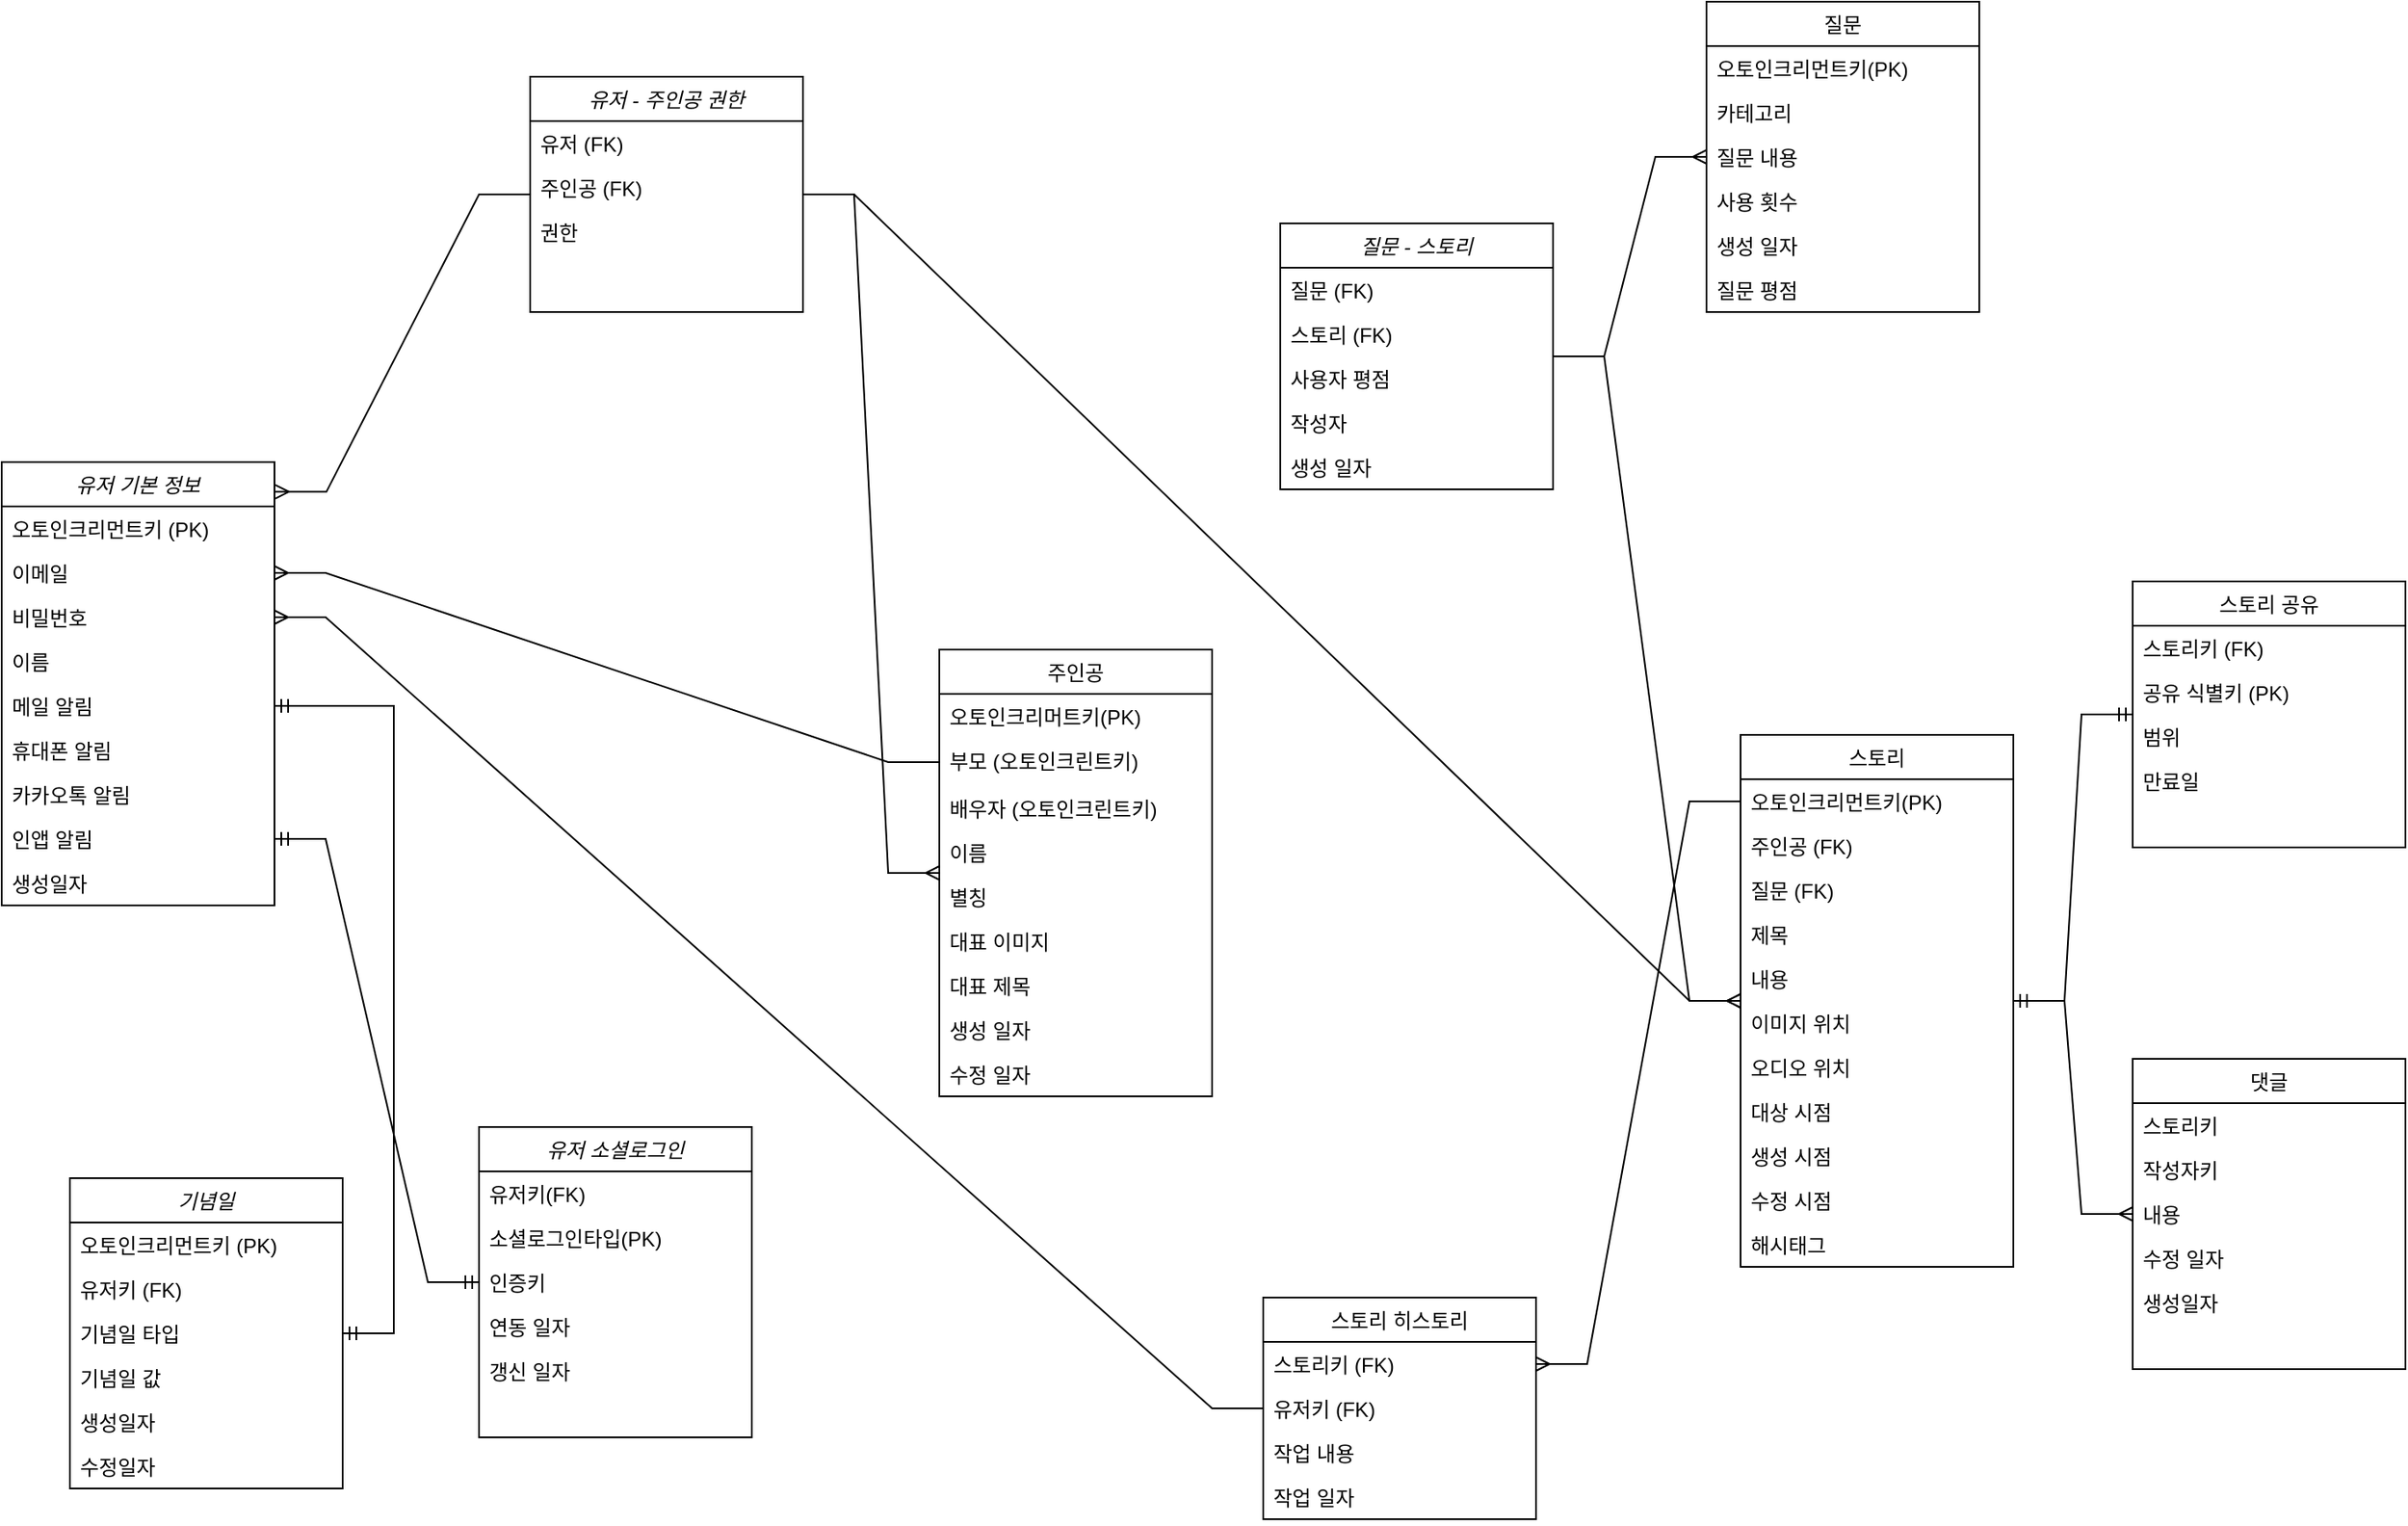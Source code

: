 <mxfile version="15.4.1" type="github">
  <diagram id="zCuhps9d2ydYR9ICXhhv" name="Page-1">
    <mxGraphModel dx="1912" dy="1023" grid="1" gridSize="10" guides="1" tooltips="1" connect="1" arrows="1" fold="1" page="1" pageScale="1" pageWidth="827" pageHeight="1169" math="0" shadow="0">
      <root>
        <mxCell id="0" />
        <mxCell id="1" parent="0" />
        <mxCell id="x-CuOC5TxTOFJ6LYRY21-1" value="유저 기본 정보" style="swimlane;fontStyle=2;align=center;verticalAlign=top;childLayout=stackLayout;horizontal=1;startSize=26;horizontalStack=0;resizeParent=1;resizeLast=0;collapsible=1;marginBottom=0;rounded=0;shadow=0;strokeWidth=1;" parent="1" vertex="1">
          <mxGeometry x="40" y="290" width="160" height="260" as="geometry">
            <mxRectangle x="230" y="140" width="160" height="26" as="alternateBounds" />
          </mxGeometry>
        </mxCell>
        <mxCell id="x-CuOC5TxTOFJ6LYRY21-2" value="오토인크리먼트키 (PK)" style="text;align=left;verticalAlign=top;spacingLeft=4;spacingRight=4;overflow=hidden;rotatable=0;points=[[0,0.5],[1,0.5]];portConstraint=eastwest;rounded=0;shadow=0;html=0;" parent="x-CuOC5TxTOFJ6LYRY21-1" vertex="1">
          <mxGeometry y="26" width="160" height="26" as="geometry" />
        </mxCell>
        <mxCell id="x-CuOC5TxTOFJ6LYRY21-3" value="이메일" style="text;align=left;verticalAlign=top;spacingLeft=4;spacingRight=4;overflow=hidden;rotatable=0;points=[[0,0.5],[1,0.5]];portConstraint=eastwest;rounded=0;shadow=0;html=0;" parent="x-CuOC5TxTOFJ6LYRY21-1" vertex="1">
          <mxGeometry y="52" width="160" height="26" as="geometry" />
        </mxCell>
        <mxCell id="x-CuOC5TxTOFJ6LYRY21-4" value="비밀번호" style="text;align=left;verticalAlign=top;spacingLeft=4;spacingRight=4;overflow=hidden;rotatable=0;points=[[0,0.5],[1,0.5]];portConstraint=eastwest;rounded=0;shadow=0;html=0;" parent="x-CuOC5TxTOFJ6LYRY21-1" vertex="1">
          <mxGeometry y="78" width="160" height="26" as="geometry" />
        </mxCell>
        <mxCell id="x-CuOC5TxTOFJ6LYRY21-5" value="이름" style="text;align=left;verticalAlign=top;spacingLeft=4;spacingRight=4;overflow=hidden;rotatable=0;points=[[0,0.5],[1,0.5]];portConstraint=eastwest;rounded=0;shadow=0;html=0;" parent="x-CuOC5TxTOFJ6LYRY21-1" vertex="1">
          <mxGeometry y="104" width="160" height="26" as="geometry" />
        </mxCell>
        <mxCell id="x-CuOC5TxTOFJ6LYRY21-6" value="메일 알림" style="text;align=left;verticalAlign=top;spacingLeft=4;spacingRight=4;overflow=hidden;rotatable=0;points=[[0,0.5],[1,0.5]];portConstraint=eastwest;rounded=0;shadow=0;html=0;" parent="x-CuOC5TxTOFJ6LYRY21-1" vertex="1">
          <mxGeometry y="130" width="160" height="26" as="geometry" />
        </mxCell>
        <mxCell id="x-CuOC5TxTOFJ6LYRY21-7" value="휴대폰 알림" style="text;align=left;verticalAlign=top;spacingLeft=4;spacingRight=4;overflow=hidden;rotatable=0;points=[[0,0.5],[1,0.5]];portConstraint=eastwest;rounded=0;shadow=0;html=0;" parent="x-CuOC5TxTOFJ6LYRY21-1" vertex="1">
          <mxGeometry y="156" width="160" height="26" as="geometry" />
        </mxCell>
        <mxCell id="x-CuOC5TxTOFJ6LYRY21-8" value="카카오톡 알림" style="text;align=left;verticalAlign=top;spacingLeft=4;spacingRight=4;overflow=hidden;rotatable=0;points=[[0,0.5],[1,0.5]];portConstraint=eastwest;rounded=0;shadow=0;html=0;" parent="x-CuOC5TxTOFJ6LYRY21-1" vertex="1">
          <mxGeometry y="182" width="160" height="26" as="geometry" />
        </mxCell>
        <mxCell id="x-CuOC5TxTOFJ6LYRY21-9" value="인앱 알림" style="text;align=left;verticalAlign=top;spacingLeft=4;spacingRight=4;overflow=hidden;rotatable=0;points=[[0,0.5],[1,0.5]];portConstraint=eastwest;rounded=0;shadow=0;html=0;" parent="x-CuOC5TxTOFJ6LYRY21-1" vertex="1">
          <mxGeometry y="208" width="160" height="26" as="geometry" />
        </mxCell>
        <mxCell id="x-CuOC5TxTOFJ6LYRY21-10" value="생성일자" style="text;align=left;verticalAlign=top;spacingLeft=4;spacingRight=4;overflow=hidden;rotatable=0;points=[[0,0.5],[1,0.5]];portConstraint=eastwest;rounded=0;shadow=0;html=0;" parent="x-CuOC5TxTOFJ6LYRY21-1" vertex="1">
          <mxGeometry y="234" width="160" height="26" as="geometry" />
        </mxCell>
        <mxCell id="x-CuOC5TxTOFJ6LYRY21-11" value="스토리" style="swimlane;fontStyle=0;align=center;verticalAlign=top;childLayout=stackLayout;horizontal=1;startSize=26;horizontalStack=0;resizeParent=1;resizeLast=0;collapsible=1;marginBottom=0;rounded=0;shadow=0;strokeWidth=1;" parent="1" vertex="1">
          <mxGeometry x="1060" y="450" width="160" height="312" as="geometry">
            <mxRectangle x="130" y="380" width="160" height="26" as="alternateBounds" />
          </mxGeometry>
        </mxCell>
        <mxCell id="x-CuOC5TxTOFJ6LYRY21-12" value="오토인크리먼트키(PK)" style="text;align=left;verticalAlign=top;spacingLeft=4;spacingRight=4;overflow=hidden;rotatable=0;points=[[0,0.5],[1,0.5]];portConstraint=eastwest;" parent="x-CuOC5TxTOFJ6LYRY21-11" vertex="1">
          <mxGeometry y="26" width="160" height="26" as="geometry" />
        </mxCell>
        <mxCell id="x-CuOC5TxTOFJ6LYRY21-13" value="주인공 (FK)" style="text;align=left;verticalAlign=top;spacingLeft=4;spacingRight=4;overflow=hidden;rotatable=0;points=[[0,0.5],[1,0.5]];portConstraint=eastwest;" parent="x-CuOC5TxTOFJ6LYRY21-11" vertex="1">
          <mxGeometry y="52" width="160" height="26" as="geometry" />
        </mxCell>
        <mxCell id="cSE9OOExkXm4cD65D_Js-10" value="질문 (FK)" style="text;align=left;verticalAlign=top;spacingLeft=4;spacingRight=4;overflow=hidden;rotatable=0;points=[[0,0.5],[1,0.5]];portConstraint=eastwest;" parent="x-CuOC5TxTOFJ6LYRY21-11" vertex="1">
          <mxGeometry y="78" width="160" height="26" as="geometry" />
        </mxCell>
        <mxCell id="x-CuOC5TxTOFJ6LYRY21-14" value="제목" style="text;align=left;verticalAlign=top;spacingLeft=4;spacingRight=4;overflow=hidden;rotatable=0;points=[[0,0.5],[1,0.5]];portConstraint=eastwest;" parent="x-CuOC5TxTOFJ6LYRY21-11" vertex="1">
          <mxGeometry y="104" width="160" height="26" as="geometry" />
        </mxCell>
        <mxCell id="x-CuOC5TxTOFJ6LYRY21-15" value="내용" style="text;align=left;verticalAlign=top;spacingLeft=4;spacingRight=4;overflow=hidden;rotatable=0;points=[[0,0.5],[1,0.5]];portConstraint=eastwest;" parent="x-CuOC5TxTOFJ6LYRY21-11" vertex="1">
          <mxGeometry y="130" width="160" height="26" as="geometry" />
        </mxCell>
        <mxCell id="x-CuOC5TxTOFJ6LYRY21-16" value="이미지 위치" style="text;align=left;verticalAlign=top;spacingLeft=4;spacingRight=4;overflow=hidden;rotatable=0;points=[[0,0.5],[1,0.5]];portConstraint=eastwest;" parent="x-CuOC5TxTOFJ6LYRY21-11" vertex="1">
          <mxGeometry y="156" width="160" height="26" as="geometry" />
        </mxCell>
        <mxCell id="x-CuOC5TxTOFJ6LYRY21-17" value="오디오 위치" style="text;align=left;verticalAlign=top;spacingLeft=4;spacingRight=4;overflow=hidden;rotatable=0;points=[[0,0.5],[1,0.5]];portConstraint=eastwest;" parent="x-CuOC5TxTOFJ6LYRY21-11" vertex="1">
          <mxGeometry y="182" width="160" height="26" as="geometry" />
        </mxCell>
        <mxCell id="x-CuOC5TxTOFJ6LYRY21-18" value="대상 시점" style="text;align=left;verticalAlign=top;spacingLeft=4;spacingRight=4;overflow=hidden;rotatable=0;points=[[0,0.5],[1,0.5]];portConstraint=eastwest;" parent="x-CuOC5TxTOFJ6LYRY21-11" vertex="1">
          <mxGeometry y="208" width="160" height="26" as="geometry" />
        </mxCell>
        <mxCell id="x-CuOC5TxTOFJ6LYRY21-19" value="생성 시점" style="text;align=left;verticalAlign=top;spacingLeft=4;spacingRight=4;overflow=hidden;rotatable=0;points=[[0,0.5],[1,0.5]];portConstraint=eastwest;" parent="x-CuOC5TxTOFJ6LYRY21-11" vertex="1">
          <mxGeometry y="234" width="160" height="26" as="geometry" />
        </mxCell>
        <mxCell id="x-CuOC5TxTOFJ6LYRY21-20" value="수정 시점" style="text;align=left;verticalAlign=top;spacingLeft=4;spacingRight=4;overflow=hidden;rotatable=0;points=[[0,0.5],[1,0.5]];portConstraint=eastwest;" parent="x-CuOC5TxTOFJ6LYRY21-11" vertex="1">
          <mxGeometry y="260" width="160" height="26" as="geometry" />
        </mxCell>
        <mxCell id="cSE9OOExkXm4cD65D_Js-11" value="해시태그" style="text;align=left;verticalAlign=top;spacingLeft=4;spacingRight=4;overflow=hidden;rotatable=0;points=[[0,0.5],[1,0.5]];portConstraint=eastwest;" parent="x-CuOC5TxTOFJ6LYRY21-11" vertex="1">
          <mxGeometry y="286" width="160" height="26" as="geometry" />
        </mxCell>
        <mxCell id="x-CuOC5TxTOFJ6LYRY21-21" value="스토리 히스토리" style="swimlane;fontStyle=0;align=center;verticalAlign=top;childLayout=stackLayout;horizontal=1;startSize=26;horizontalStack=0;resizeParent=1;resizeLast=0;collapsible=1;marginBottom=0;rounded=0;shadow=0;strokeWidth=1;" parent="1" vertex="1">
          <mxGeometry x="780" y="780" width="160" height="130" as="geometry">
            <mxRectangle x="340" y="380" width="170" height="26" as="alternateBounds" />
          </mxGeometry>
        </mxCell>
        <mxCell id="x-CuOC5TxTOFJ6LYRY21-22" value="스토리키 (FK)" style="text;align=left;verticalAlign=top;spacingLeft=4;spacingRight=4;overflow=hidden;rotatable=0;points=[[0,0.5],[1,0.5]];portConstraint=eastwest;" parent="x-CuOC5TxTOFJ6LYRY21-21" vertex="1">
          <mxGeometry y="26" width="160" height="26" as="geometry" />
        </mxCell>
        <mxCell id="x-CuOC5TxTOFJ6LYRY21-23" value="유저키 (FK)" style="text;align=left;verticalAlign=top;spacingLeft=4;spacingRight=4;overflow=hidden;rotatable=0;points=[[0,0.5],[1,0.5]];portConstraint=eastwest;" parent="x-CuOC5TxTOFJ6LYRY21-21" vertex="1">
          <mxGeometry y="52" width="160" height="26" as="geometry" />
        </mxCell>
        <mxCell id="Ej2Hedqyr7JwWRb_C-f3-2" value="작업 내용" style="text;align=left;verticalAlign=top;spacingLeft=4;spacingRight=4;overflow=hidden;rotatable=0;points=[[0,0.5],[1,0.5]];portConstraint=eastwest;" vertex="1" parent="x-CuOC5TxTOFJ6LYRY21-21">
          <mxGeometry y="78" width="160" height="26" as="geometry" />
        </mxCell>
        <mxCell id="x-CuOC5TxTOFJ6LYRY21-24" value="작업 일자" style="text;align=left;verticalAlign=top;spacingLeft=4;spacingRight=4;overflow=hidden;rotatable=0;points=[[0,0.5],[1,0.5]];portConstraint=eastwest;" parent="x-CuOC5TxTOFJ6LYRY21-21" vertex="1">
          <mxGeometry y="104" width="160" height="26" as="geometry" />
        </mxCell>
        <mxCell id="x-CuOC5TxTOFJ6LYRY21-25" value="주인공" style="swimlane;fontStyle=0;align=center;verticalAlign=top;childLayout=stackLayout;horizontal=1;startSize=26;horizontalStack=0;resizeParent=1;resizeLast=0;collapsible=1;marginBottom=0;rounded=0;shadow=0;strokeWidth=1;" parent="1" vertex="1">
          <mxGeometry x="590" y="400" width="160" height="262" as="geometry">
            <mxRectangle x="550" y="140" width="160" height="26" as="alternateBounds" />
          </mxGeometry>
        </mxCell>
        <mxCell id="x-CuOC5TxTOFJ6LYRY21-26" value="오토인크리머트키(PK)" style="text;align=left;verticalAlign=top;spacingLeft=4;spacingRight=4;overflow=hidden;rotatable=0;points=[[0,0.5],[1,0.5]];portConstraint=eastwest;" parent="x-CuOC5TxTOFJ6LYRY21-25" vertex="1">
          <mxGeometry y="26" width="160" height="26" as="geometry" />
        </mxCell>
        <mxCell id="x-CuOC5TxTOFJ6LYRY21-27" value="부모 (오토인크린트키)" style="text;align=left;verticalAlign=top;spacingLeft=4;spacingRight=4;overflow=hidden;rotatable=0;points=[[0,0.5],[1,0.5]];portConstraint=eastwest;rounded=0;shadow=0;html=0;" parent="x-CuOC5TxTOFJ6LYRY21-25" vertex="1">
          <mxGeometry y="52" width="160" height="28" as="geometry" />
        </mxCell>
        <mxCell id="5ywCKqk-z2iI30s4q0UZ-1" value="배우자 (오토인크린트키)" style="text;align=left;verticalAlign=top;spacingLeft=4;spacingRight=4;overflow=hidden;rotatable=0;points=[[0,0.5],[1,0.5]];portConstraint=eastwest;rounded=0;shadow=0;html=0;" parent="x-CuOC5TxTOFJ6LYRY21-25" vertex="1">
          <mxGeometry y="80" width="160" height="26" as="geometry" />
        </mxCell>
        <mxCell id="x-CuOC5TxTOFJ6LYRY21-28" value="이름" style="text;align=left;verticalAlign=top;spacingLeft=4;spacingRight=4;overflow=hidden;rotatable=0;points=[[0,0.5],[1,0.5]];portConstraint=eastwest;rounded=0;shadow=0;html=0;" parent="x-CuOC5TxTOFJ6LYRY21-25" vertex="1">
          <mxGeometry y="106" width="160" height="26" as="geometry" />
        </mxCell>
        <mxCell id="x-CuOC5TxTOFJ6LYRY21-29" value="별칭" style="text;align=left;verticalAlign=top;spacingLeft=4;spacingRight=4;overflow=hidden;rotatable=0;points=[[0,0.5],[1,0.5]];portConstraint=eastwest;rounded=0;shadow=0;html=0;" parent="x-CuOC5TxTOFJ6LYRY21-25" vertex="1">
          <mxGeometry y="132" width="160" height="26" as="geometry" />
        </mxCell>
        <mxCell id="x-CuOC5TxTOFJ6LYRY21-30" value="대표 이미지" style="text;align=left;verticalAlign=top;spacingLeft=4;spacingRight=4;overflow=hidden;rotatable=0;points=[[0,0.5],[1,0.5]];portConstraint=eastwest;rounded=0;shadow=0;html=0;" parent="x-CuOC5TxTOFJ6LYRY21-25" vertex="1">
          <mxGeometry y="158" width="160" height="26" as="geometry" />
        </mxCell>
        <mxCell id="x-CuOC5TxTOFJ6LYRY21-31" value="대표 제목" style="text;align=left;verticalAlign=top;spacingLeft=4;spacingRight=4;overflow=hidden;rotatable=0;points=[[0,0.5],[1,0.5]];portConstraint=eastwest;rounded=0;shadow=0;html=0;" parent="x-CuOC5TxTOFJ6LYRY21-25" vertex="1">
          <mxGeometry y="184" width="160" height="26" as="geometry" />
        </mxCell>
        <mxCell id="x-CuOC5TxTOFJ6LYRY21-32" value="생성 일자" style="text;align=left;verticalAlign=top;spacingLeft=4;spacingRight=4;overflow=hidden;rotatable=0;points=[[0,0.5],[1,0.5]];portConstraint=eastwest;rounded=0;shadow=0;html=0;" parent="x-CuOC5TxTOFJ6LYRY21-25" vertex="1">
          <mxGeometry y="210" width="160" height="26" as="geometry" />
        </mxCell>
        <mxCell id="x-CuOC5TxTOFJ6LYRY21-33" value="수정 일자" style="text;align=left;verticalAlign=top;spacingLeft=4;spacingRight=4;overflow=hidden;rotatable=0;points=[[0,0.5],[1,0.5]];portConstraint=eastwest;" parent="x-CuOC5TxTOFJ6LYRY21-25" vertex="1">
          <mxGeometry y="236" width="160" height="26" as="geometry" />
        </mxCell>
        <mxCell id="x-CuOC5TxTOFJ6LYRY21-34" value="유저 - 주인공 권한" style="swimlane;fontStyle=2;align=center;verticalAlign=top;childLayout=stackLayout;horizontal=1;startSize=26;horizontalStack=0;resizeParent=1;resizeLast=0;collapsible=1;marginBottom=0;rounded=0;shadow=0;strokeWidth=1;" parent="1" vertex="1">
          <mxGeometry x="350" y="64" width="160" height="138" as="geometry">
            <mxRectangle x="230" y="140" width="160" height="26" as="alternateBounds" />
          </mxGeometry>
        </mxCell>
        <mxCell id="x-CuOC5TxTOFJ6LYRY21-35" value="유저 (FK)" style="text;align=left;verticalAlign=top;spacingLeft=4;spacingRight=4;overflow=hidden;rotatable=0;points=[[0,0.5],[1,0.5]];portConstraint=eastwest;rounded=0;shadow=0;html=0;" parent="x-CuOC5TxTOFJ6LYRY21-34" vertex="1">
          <mxGeometry y="26" width="160" height="26" as="geometry" />
        </mxCell>
        <mxCell id="x-CuOC5TxTOFJ6LYRY21-36" value="주인공 (FK)" style="text;align=left;verticalAlign=top;spacingLeft=4;spacingRight=4;overflow=hidden;rotatable=0;points=[[0,0.5],[1,0.5]];portConstraint=eastwest;rounded=0;shadow=0;html=0;" parent="x-CuOC5TxTOFJ6LYRY21-34" vertex="1">
          <mxGeometry y="52" width="160" height="26" as="geometry" />
        </mxCell>
        <mxCell id="cSE9OOExkXm4cD65D_Js-2" value="권한" style="text;align=left;verticalAlign=top;spacingLeft=4;spacingRight=4;overflow=hidden;rotatable=0;points=[[0,0.5],[1,0.5]];portConstraint=eastwest;rounded=0;shadow=0;html=0;" parent="x-CuOC5TxTOFJ6LYRY21-34" vertex="1">
          <mxGeometry y="78" width="160" height="26" as="geometry" />
        </mxCell>
        <mxCell id="x-CuOC5TxTOFJ6LYRY21-43" value="기념일" style="swimlane;fontStyle=2;align=center;verticalAlign=top;childLayout=stackLayout;horizontal=1;startSize=26;horizontalStack=0;resizeParent=1;resizeLast=0;collapsible=1;marginBottom=0;rounded=0;shadow=0;strokeWidth=1;" parent="1" vertex="1">
          <mxGeometry x="80" y="710" width="160" height="182" as="geometry">
            <mxRectangle x="230" y="140" width="160" height="26" as="alternateBounds" />
          </mxGeometry>
        </mxCell>
        <mxCell id="x-CuOC5TxTOFJ6LYRY21-44" value="오토인크리먼트키 (PK)" style="text;align=left;verticalAlign=top;spacingLeft=4;spacingRight=4;overflow=hidden;rotatable=0;points=[[0,0.5],[1,0.5]];portConstraint=eastwest;rounded=0;shadow=0;html=0;" parent="x-CuOC5TxTOFJ6LYRY21-43" vertex="1">
          <mxGeometry y="26" width="160" height="26" as="geometry" />
        </mxCell>
        <mxCell id="x-CuOC5TxTOFJ6LYRY21-45" value="유저키 (FK)" style="text;align=left;verticalAlign=top;spacingLeft=4;spacingRight=4;overflow=hidden;rotatable=0;points=[[0,0.5],[1,0.5]];portConstraint=eastwest;rounded=0;shadow=0;html=0;" parent="x-CuOC5TxTOFJ6LYRY21-43" vertex="1">
          <mxGeometry y="52" width="160" height="26" as="geometry" />
        </mxCell>
        <mxCell id="x-CuOC5TxTOFJ6LYRY21-46" value="기념일 타입" style="text;align=left;verticalAlign=top;spacingLeft=4;spacingRight=4;overflow=hidden;rotatable=0;points=[[0,0.5],[1,0.5]];portConstraint=eastwest;rounded=0;shadow=0;html=0;" parent="x-CuOC5TxTOFJ6LYRY21-43" vertex="1">
          <mxGeometry y="78" width="160" height="26" as="geometry" />
        </mxCell>
        <mxCell id="cSE9OOExkXm4cD65D_Js-45" value="기념일 값" style="text;align=left;verticalAlign=top;spacingLeft=4;spacingRight=4;overflow=hidden;rotatable=0;points=[[0,0.5],[1,0.5]];portConstraint=eastwest;rounded=0;shadow=0;html=0;" parent="x-CuOC5TxTOFJ6LYRY21-43" vertex="1">
          <mxGeometry y="104" width="160" height="26" as="geometry" />
        </mxCell>
        <mxCell id="x-CuOC5TxTOFJ6LYRY21-48" value="생성일자" style="text;align=left;verticalAlign=top;spacingLeft=4;spacingRight=4;overflow=hidden;rotatable=0;points=[[0,0.5],[1,0.5]];portConstraint=eastwest;rounded=0;shadow=0;html=0;" parent="x-CuOC5TxTOFJ6LYRY21-43" vertex="1">
          <mxGeometry y="130" width="160" height="26" as="geometry" />
        </mxCell>
        <mxCell id="x-CuOC5TxTOFJ6LYRY21-49" value="수정일자" style="text;align=left;verticalAlign=top;spacingLeft=4;spacingRight=4;overflow=hidden;rotatable=0;points=[[0,0.5],[1,0.5]];portConstraint=eastwest;rounded=0;shadow=0;html=0;" parent="x-CuOC5TxTOFJ6LYRY21-43" vertex="1">
          <mxGeometry y="156" width="160" height="26" as="geometry" />
        </mxCell>
        <mxCell id="x-CuOC5TxTOFJ6LYRY21-50" value="질문" style="swimlane;fontStyle=0;align=center;verticalAlign=top;childLayout=stackLayout;horizontal=1;startSize=26;horizontalStack=0;resizeParent=1;resizeLast=0;collapsible=1;marginBottom=0;rounded=0;shadow=0;strokeWidth=1;" parent="1" vertex="1">
          <mxGeometry x="1040" y="20" width="160" height="182" as="geometry">
            <mxRectangle x="130" y="380" width="160" height="26" as="alternateBounds" />
          </mxGeometry>
        </mxCell>
        <mxCell id="x-CuOC5TxTOFJ6LYRY21-51" value="오토인크리먼트키(PK)" style="text;align=left;verticalAlign=top;spacingLeft=4;spacingRight=4;overflow=hidden;rotatable=0;points=[[0,0.5],[1,0.5]];portConstraint=eastwest;" parent="x-CuOC5TxTOFJ6LYRY21-50" vertex="1">
          <mxGeometry y="26" width="160" height="26" as="geometry" />
        </mxCell>
        <mxCell id="x-CuOC5TxTOFJ6LYRY21-52" value="카테고리" style="text;align=left;verticalAlign=top;spacingLeft=4;spacingRight=4;overflow=hidden;rotatable=0;points=[[0,0.5],[1,0.5]];portConstraint=eastwest;" parent="x-CuOC5TxTOFJ6LYRY21-50" vertex="1">
          <mxGeometry y="52" width="160" height="26" as="geometry" />
        </mxCell>
        <mxCell id="x-CuOC5TxTOFJ6LYRY21-53" value="질문 내용" style="text;align=left;verticalAlign=top;spacingLeft=4;spacingRight=4;overflow=hidden;rotatable=0;points=[[0,0.5],[1,0.5]];portConstraint=eastwest;" parent="x-CuOC5TxTOFJ6LYRY21-50" vertex="1">
          <mxGeometry y="78" width="160" height="26" as="geometry" />
        </mxCell>
        <mxCell id="x-CuOC5TxTOFJ6LYRY21-54" value="사용 횟수" style="text;align=left;verticalAlign=top;spacingLeft=4;spacingRight=4;overflow=hidden;rotatable=0;points=[[0,0.5],[1,0.5]];portConstraint=eastwest;" parent="x-CuOC5TxTOFJ6LYRY21-50" vertex="1">
          <mxGeometry y="104" width="160" height="26" as="geometry" />
        </mxCell>
        <mxCell id="x-CuOC5TxTOFJ6LYRY21-55" value="생성 일자" style="text;align=left;verticalAlign=top;spacingLeft=4;spacingRight=4;overflow=hidden;rotatable=0;points=[[0,0.5],[1,0.5]];portConstraint=eastwest;" parent="x-CuOC5TxTOFJ6LYRY21-50" vertex="1">
          <mxGeometry y="130" width="160" height="26" as="geometry" />
        </mxCell>
        <mxCell id="cSE9OOExkXm4cD65D_Js-37" value="질문 평점" style="text;align=left;verticalAlign=top;spacingLeft=4;spacingRight=4;overflow=hidden;rotatable=0;points=[[0,0.5],[1,0.5]];portConstraint=eastwest;" parent="x-CuOC5TxTOFJ6LYRY21-50" vertex="1">
          <mxGeometry y="156" width="160" height="26" as="geometry" />
        </mxCell>
        <mxCell id="x-CuOC5TxTOFJ6LYRY21-62" value="유저 소셜로그인" style="swimlane;fontStyle=2;align=center;verticalAlign=top;childLayout=stackLayout;horizontal=1;startSize=26;horizontalStack=0;resizeParent=1;resizeLast=0;collapsible=1;marginBottom=0;rounded=0;shadow=0;strokeWidth=1;" parent="1" vertex="1">
          <mxGeometry x="320" y="680" width="160" height="182" as="geometry">
            <mxRectangle x="230" y="140" width="160" height="26" as="alternateBounds" />
          </mxGeometry>
        </mxCell>
        <mxCell id="x-CuOC5TxTOFJ6LYRY21-63" value="유저키(FK)" style="text;align=left;verticalAlign=top;spacingLeft=4;spacingRight=4;overflow=hidden;rotatable=0;points=[[0,0.5],[1,0.5]];portConstraint=eastwest;rounded=0;shadow=0;html=0;" parent="x-CuOC5TxTOFJ6LYRY21-62" vertex="1">
          <mxGeometry y="26" width="160" height="26" as="geometry" />
        </mxCell>
        <mxCell id="x-CuOC5TxTOFJ6LYRY21-64" value="소셜로그인타입(PK)" style="text;align=left;verticalAlign=top;spacingLeft=4;spacingRight=4;overflow=hidden;rotatable=0;points=[[0,0.5],[1,0.5]];portConstraint=eastwest;rounded=0;shadow=0;html=0;" parent="x-CuOC5TxTOFJ6LYRY21-62" vertex="1">
          <mxGeometry y="52" width="160" height="26" as="geometry" />
        </mxCell>
        <mxCell id="x-CuOC5TxTOFJ6LYRY21-65" value="인증키" style="text;align=left;verticalAlign=top;spacingLeft=4;spacingRight=4;overflow=hidden;rotatable=0;points=[[0,0.5],[1,0.5]];portConstraint=eastwest;rounded=0;shadow=0;html=0;" parent="x-CuOC5TxTOFJ6LYRY21-62" vertex="1">
          <mxGeometry y="78" width="160" height="26" as="geometry" />
        </mxCell>
        <mxCell id="x-CuOC5TxTOFJ6LYRY21-66" value="연동 일자" style="text;align=left;verticalAlign=top;spacingLeft=4;spacingRight=4;overflow=hidden;rotatable=0;points=[[0,0.5],[1,0.5]];portConstraint=eastwest;rounded=0;shadow=0;html=0;" parent="x-CuOC5TxTOFJ6LYRY21-62" vertex="1">
          <mxGeometry y="104" width="160" height="26" as="geometry" />
        </mxCell>
        <mxCell id="x-CuOC5TxTOFJ6LYRY21-67" value="갱신 일자" style="text;align=left;verticalAlign=top;spacingLeft=4;spacingRight=4;overflow=hidden;rotatable=0;points=[[0,0.5],[1,0.5]];portConstraint=eastwest;rounded=0;shadow=0;html=0;" parent="x-CuOC5TxTOFJ6LYRY21-62" vertex="1">
          <mxGeometry y="130" width="160" height="26" as="geometry" />
        </mxCell>
        <mxCell id="x-CuOC5TxTOFJ6LYRY21-68" value="스토리 공유" style="swimlane;fontStyle=0;align=center;verticalAlign=top;childLayout=stackLayout;horizontal=1;startSize=26;horizontalStack=0;resizeParent=1;resizeLast=0;collapsible=1;marginBottom=0;rounded=0;shadow=0;strokeWidth=1;" parent="1" vertex="1">
          <mxGeometry x="1290" y="360" width="160" height="156" as="geometry">
            <mxRectangle x="340" y="380" width="170" height="26" as="alternateBounds" />
          </mxGeometry>
        </mxCell>
        <mxCell id="x-CuOC5TxTOFJ6LYRY21-69" value="스토리키 (FK)" style="text;align=left;verticalAlign=top;spacingLeft=4;spacingRight=4;overflow=hidden;rotatable=0;points=[[0,0.5],[1,0.5]];portConstraint=eastwest;" parent="x-CuOC5TxTOFJ6LYRY21-68" vertex="1">
          <mxGeometry y="26" width="160" height="26" as="geometry" />
        </mxCell>
        <mxCell id="x-CuOC5TxTOFJ6LYRY21-70" value="공유 식별키 (PK) " style="text;align=left;verticalAlign=top;spacingLeft=4;spacingRight=4;overflow=hidden;rotatable=0;points=[[0,0.5],[1,0.5]];portConstraint=eastwest;" parent="x-CuOC5TxTOFJ6LYRY21-68" vertex="1">
          <mxGeometry y="52" width="160" height="26" as="geometry" />
        </mxCell>
        <mxCell id="x-CuOC5TxTOFJ6LYRY21-71" value="범위" style="text;align=left;verticalAlign=top;spacingLeft=4;spacingRight=4;overflow=hidden;rotatable=0;points=[[0,0.5],[1,0.5]];portConstraint=eastwest;" parent="x-CuOC5TxTOFJ6LYRY21-68" vertex="1">
          <mxGeometry y="78" width="160" height="26" as="geometry" />
        </mxCell>
        <mxCell id="x-CuOC5TxTOFJ6LYRY21-72" value="만료일" style="text;align=left;verticalAlign=top;spacingLeft=4;spacingRight=4;overflow=hidden;rotatable=0;points=[[0,0.5],[1,0.5]];portConstraint=eastwest;" parent="x-CuOC5TxTOFJ6LYRY21-68" vertex="1">
          <mxGeometry y="104" width="160" height="26" as="geometry" />
        </mxCell>
        <mxCell id="cSE9OOExkXm4cD65D_Js-3" value="댓글" style="swimlane;fontStyle=0;align=center;verticalAlign=top;childLayout=stackLayout;horizontal=1;startSize=26;horizontalStack=0;resizeParent=1;resizeLast=0;collapsible=1;marginBottom=0;rounded=0;shadow=0;strokeWidth=1;" parent="1" vertex="1">
          <mxGeometry x="1290" y="640" width="160" height="182" as="geometry">
            <mxRectangle x="340" y="380" width="170" height="26" as="alternateBounds" />
          </mxGeometry>
        </mxCell>
        <mxCell id="cSE9OOExkXm4cD65D_Js-4" value="스토리키" style="text;align=left;verticalAlign=top;spacingLeft=4;spacingRight=4;overflow=hidden;rotatable=0;points=[[0,0.5],[1,0.5]];portConstraint=eastwest;" parent="cSE9OOExkXm4cD65D_Js-3" vertex="1">
          <mxGeometry y="26" width="160" height="26" as="geometry" />
        </mxCell>
        <mxCell id="cSE9OOExkXm4cD65D_Js-5" value="작성자키" style="text;align=left;verticalAlign=top;spacingLeft=4;spacingRight=4;overflow=hidden;rotatable=0;points=[[0,0.5],[1,0.5]];portConstraint=eastwest;" parent="cSE9OOExkXm4cD65D_Js-3" vertex="1">
          <mxGeometry y="52" width="160" height="26" as="geometry" />
        </mxCell>
        <mxCell id="cSE9OOExkXm4cD65D_Js-27" value="내용" style="text;align=left;verticalAlign=top;spacingLeft=4;spacingRight=4;overflow=hidden;rotatable=0;points=[[0,0.5],[1,0.5]];portConstraint=eastwest;" parent="cSE9OOExkXm4cD65D_Js-3" vertex="1">
          <mxGeometry y="78" width="160" height="26" as="geometry" />
        </mxCell>
        <mxCell id="Ej2Hedqyr7JwWRb_C-f3-1" value="수정 일자" style="text;align=left;verticalAlign=top;spacingLeft=4;spacingRight=4;overflow=hidden;rotatable=0;points=[[0,0.5],[1,0.5]];portConstraint=eastwest;" vertex="1" parent="cSE9OOExkXm4cD65D_Js-3">
          <mxGeometry y="104" width="160" height="26" as="geometry" />
        </mxCell>
        <mxCell id="cSE9OOExkXm4cD65D_Js-6" value="생성일자" style="text;align=left;verticalAlign=top;spacingLeft=4;spacingRight=4;overflow=hidden;rotatable=0;points=[[0,0.5],[1,0.5]];portConstraint=eastwest;" parent="cSE9OOExkXm4cD65D_Js-3" vertex="1">
          <mxGeometry y="130" width="160" height="26" as="geometry" />
        </mxCell>
        <mxCell id="cSE9OOExkXm4cD65D_Js-22" value="" style="edgeStyle=entityRelationEdgeStyle;fontSize=12;html=1;endArrow=ERmandOne;startArrow=ERmandOne;rounded=0;entryX=1;entryY=0.5;entryDx=0;entryDy=0;" parent="1" source="x-CuOC5TxTOFJ6LYRY21-43" target="x-CuOC5TxTOFJ6LYRY21-6" edge="1">
          <mxGeometry width="100" height="100" relative="1" as="geometry">
            <mxPoint x="730" y="740" as="sourcePoint" />
            <mxPoint x="830" y="640" as="targetPoint" />
          </mxGeometry>
        </mxCell>
        <mxCell id="cSE9OOExkXm4cD65D_Js-23" value="" style="edgeStyle=entityRelationEdgeStyle;fontSize=12;html=1;endArrow=ERmandOne;startArrow=ERmandOne;rounded=0;entryX=1;entryY=0.5;entryDx=0;entryDy=0;" parent="1" source="x-CuOC5TxTOFJ6LYRY21-62" target="x-CuOC5TxTOFJ6LYRY21-9" edge="1">
          <mxGeometry width="100" height="100" relative="1" as="geometry">
            <mxPoint x="100" y="660" as="sourcePoint" />
            <mxPoint x="820" y="680" as="targetPoint" />
          </mxGeometry>
        </mxCell>
        <mxCell id="cSE9OOExkXm4cD65D_Js-25" value="" style="edgeStyle=entityRelationEdgeStyle;fontSize=12;html=1;endArrow=ERmany;rounded=0;" parent="1" source="x-CuOC5TxTOFJ6LYRY21-34" target="x-CuOC5TxTOFJ6LYRY21-25" edge="1">
          <mxGeometry width="100" height="100" relative="1" as="geometry">
            <mxPoint x="730" y="560" as="sourcePoint" />
            <mxPoint x="660" y="270" as="targetPoint" />
          </mxGeometry>
        </mxCell>
        <mxCell id="cSE9OOExkXm4cD65D_Js-26" value="" style="edgeStyle=entityRelationEdgeStyle;fontSize=12;html=1;endArrow=ERmany;rounded=0;entryX=1.003;entryY=0.067;entryDx=0;entryDy=0;entryPerimeter=0;" parent="1" source="x-CuOC5TxTOFJ6LYRY21-34" target="x-CuOC5TxTOFJ6LYRY21-1" edge="1">
          <mxGeometry width="100" height="100" relative="1" as="geometry">
            <mxPoint x="470" y="314" as="sourcePoint" />
            <mxPoint x="550" y="470" as="targetPoint" />
          </mxGeometry>
        </mxCell>
        <mxCell id="cSE9OOExkXm4cD65D_Js-28" value="" style="edgeStyle=entityRelationEdgeStyle;fontSize=12;html=1;endArrow=ERmany;rounded=0;" parent="1" source="x-CuOC5TxTOFJ6LYRY21-11" target="cSE9OOExkXm4cD65D_Js-3" edge="1">
          <mxGeometry width="100" height="100" relative="1" as="geometry">
            <mxPoint x="1181" y="680" as="sourcePoint" />
            <mxPoint x="1241" y="852" as="targetPoint" />
          </mxGeometry>
        </mxCell>
        <mxCell id="cSE9OOExkXm4cD65D_Js-30" value="" style="edgeStyle=entityRelationEdgeStyle;fontSize=12;html=1;endArrow=ERmandOne;startArrow=ERmandOne;rounded=0;" parent="1" source="x-CuOC5TxTOFJ6LYRY21-11" target="x-CuOC5TxTOFJ6LYRY21-68" edge="1">
          <mxGeometry width="100" height="100" relative="1" as="geometry">
            <mxPoint x="860" y="700" as="sourcePoint" />
            <mxPoint x="960" y="600" as="targetPoint" />
          </mxGeometry>
        </mxCell>
        <mxCell id="cSE9OOExkXm4cD65D_Js-31" value="" style="edgeStyle=entityRelationEdgeStyle;fontSize=12;html=1;endArrow=ERmany;rounded=0;" parent="1" source="x-CuOC5TxTOFJ6LYRY21-12" target="x-CuOC5TxTOFJ6LYRY21-22" edge="1">
          <mxGeometry width="100" height="100" relative="1" as="geometry">
            <mxPoint x="470" y="314" as="sourcePoint" />
            <mxPoint x="530" y="486" as="targetPoint" />
          </mxGeometry>
        </mxCell>
        <mxCell id="cSE9OOExkXm4cD65D_Js-32" value="질문 - 스토리" style="swimlane;fontStyle=2;align=center;verticalAlign=top;childLayout=stackLayout;horizontal=1;startSize=26;horizontalStack=0;resizeParent=1;resizeLast=0;collapsible=1;marginBottom=0;rounded=0;shadow=0;strokeWidth=1;" parent="1" vertex="1">
          <mxGeometry x="790" y="150" width="160" height="156" as="geometry">
            <mxRectangle x="230" y="140" width="160" height="26" as="alternateBounds" />
          </mxGeometry>
        </mxCell>
        <mxCell id="cSE9OOExkXm4cD65D_Js-33" value="질문 (FK)" style="text;align=left;verticalAlign=top;spacingLeft=4;spacingRight=4;overflow=hidden;rotatable=0;points=[[0,0.5],[1,0.5]];portConstraint=eastwest;rounded=0;shadow=0;html=0;" parent="cSE9OOExkXm4cD65D_Js-32" vertex="1">
          <mxGeometry y="26" width="160" height="26" as="geometry" />
        </mxCell>
        <mxCell id="cSE9OOExkXm4cD65D_Js-34" value="스토리 (FK)" style="text;align=left;verticalAlign=top;spacingLeft=4;spacingRight=4;overflow=hidden;rotatable=0;points=[[0,0.5],[1,0.5]];portConstraint=eastwest;rounded=0;shadow=0;html=0;" parent="cSE9OOExkXm4cD65D_Js-32" vertex="1">
          <mxGeometry y="52" width="160" height="26" as="geometry" />
        </mxCell>
        <mxCell id="cSE9OOExkXm4cD65D_Js-38" value="사용자 평점" style="text;align=left;verticalAlign=top;spacingLeft=4;spacingRight=4;overflow=hidden;rotatable=0;points=[[0,0.5],[1,0.5]];portConstraint=eastwest;rounded=0;shadow=0;html=0;" parent="cSE9OOExkXm4cD65D_Js-32" vertex="1">
          <mxGeometry y="78" width="160" height="26" as="geometry" />
        </mxCell>
        <mxCell id="cSE9OOExkXm4cD65D_Js-35" value="작성자" style="text;align=left;verticalAlign=top;spacingLeft=4;spacingRight=4;overflow=hidden;rotatable=0;points=[[0,0.5],[1,0.5]];portConstraint=eastwest;rounded=0;shadow=0;html=0;" parent="cSE9OOExkXm4cD65D_Js-32" vertex="1">
          <mxGeometry y="104" width="160" height="26" as="geometry" />
        </mxCell>
        <mxCell id="cSE9OOExkXm4cD65D_Js-40" value="생성 일자" style="text;align=left;verticalAlign=top;spacingLeft=4;spacingRight=4;overflow=hidden;rotatable=0;points=[[0,0.5],[1,0.5]];portConstraint=eastwest;rounded=0;shadow=0;html=0;" parent="cSE9OOExkXm4cD65D_Js-32" vertex="1">
          <mxGeometry y="130" width="160" height="26" as="geometry" />
        </mxCell>
        <mxCell id="cSE9OOExkXm4cD65D_Js-41" value="" style="edgeStyle=entityRelationEdgeStyle;fontSize=12;html=1;endArrow=ERmany;rounded=0;" parent="1" source="cSE9OOExkXm4cD65D_Js-32" target="x-CuOC5TxTOFJ6LYRY21-11" edge="1">
          <mxGeometry width="100" height="100" relative="1" as="geometry">
            <mxPoint x="310" y="314" as="sourcePoint" />
            <mxPoint x="220" y="419" as="targetPoint" />
          </mxGeometry>
        </mxCell>
        <mxCell id="cSE9OOExkXm4cD65D_Js-42" value="" style="edgeStyle=entityRelationEdgeStyle;fontSize=12;html=1;endArrow=ERmany;rounded=0;" parent="1" source="cSE9OOExkXm4cD65D_Js-32" target="x-CuOC5TxTOFJ6LYRY21-50" edge="1">
          <mxGeometry width="100" height="100" relative="1" as="geometry">
            <mxPoint x="990.0" y="338.0" as="sourcePoint" />
            <mxPoint x="1070.0" y="616.0" as="targetPoint" />
          </mxGeometry>
        </mxCell>
        <mxCell id="cSE9OOExkXm4cD65D_Js-44" value="" style="edgeStyle=entityRelationEdgeStyle;fontSize=12;html=1;endArrow=ERmany;rounded=0;" parent="1" source="x-CuOC5TxTOFJ6LYRY21-34" target="x-CuOC5TxTOFJ6LYRY21-11" edge="1">
          <mxGeometry width="100" height="100" relative="1" as="geometry">
            <mxPoint x="760" y="510" as="sourcePoint" />
            <mxPoint x="860" y="410" as="targetPoint" />
          </mxGeometry>
        </mxCell>
        <mxCell id="cSE9OOExkXm4cD65D_Js-46" value="" style="edgeStyle=entityRelationEdgeStyle;fontSize=12;html=1;endArrow=ERmany;rounded=0;entryX=1;entryY=0.5;entryDx=0;entryDy=0;" parent="1" source="x-CuOC5TxTOFJ6LYRY21-27" target="x-CuOC5TxTOFJ6LYRY21-3" edge="1">
          <mxGeometry width="100" height="100" relative="1" as="geometry">
            <mxPoint x="720" y="470" as="sourcePoint" />
            <mxPoint x="820" y="370" as="targetPoint" />
          </mxGeometry>
        </mxCell>
        <mxCell id="cSE9OOExkXm4cD65D_Js-47" value="" style="edgeStyle=entityRelationEdgeStyle;fontSize=12;html=1;endArrow=ERmany;rounded=0;entryX=1;entryY=0.5;entryDx=0;entryDy=0;" parent="1" source="x-CuOC5TxTOFJ6LYRY21-23" target="x-CuOC5TxTOFJ6LYRY21-4" edge="1">
          <mxGeometry width="100" height="100" relative="1" as="geometry">
            <mxPoint x="1070.0" y="707" as="sourcePoint" />
            <mxPoint x="620" y="842" as="targetPoint" />
          </mxGeometry>
        </mxCell>
      </root>
    </mxGraphModel>
  </diagram>
</mxfile>
